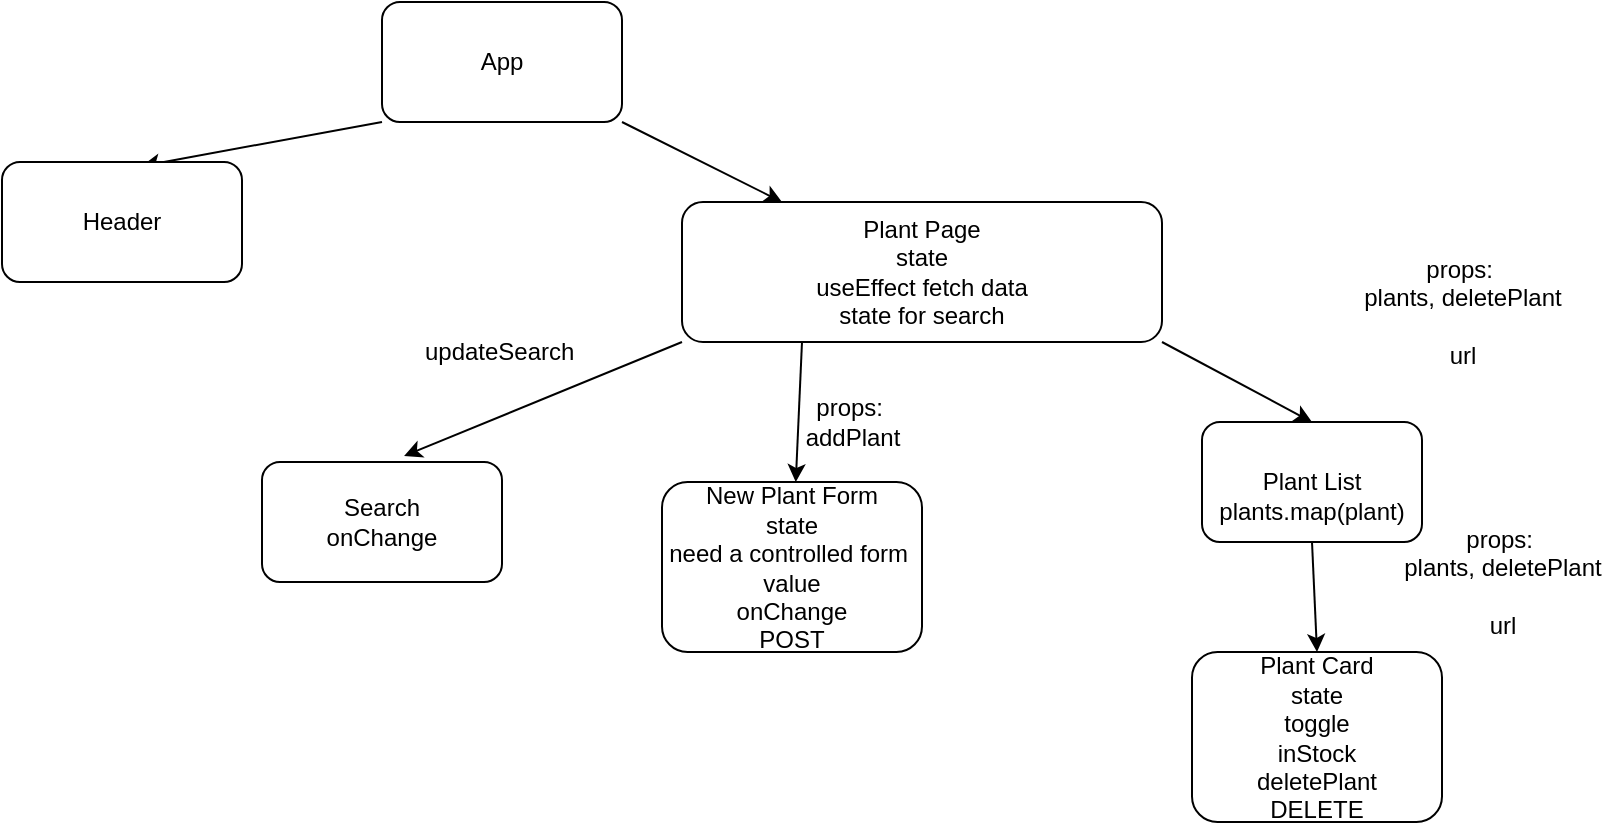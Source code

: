 <mxfile>
    <diagram id="LQ2KCQLBcmNvfFf7BblT" name="Page-1">
        <mxGraphModel dx="1035" dy="571" grid="1" gridSize="10" guides="1" tooltips="1" connect="1" arrows="1" fold="1" page="1" pageScale="1" pageWidth="850" pageHeight="1100" math="0" shadow="0">
            <root>
                <mxCell id="0"/>
                <mxCell id="1" parent="0"/>
                <mxCell id="15" style="edgeStyle=none;html=1;exitX=0;exitY=1;exitDx=0;exitDy=0;entryX=0.583;entryY=0.033;entryDx=0;entryDy=0;entryPerimeter=0;" edge="1" parent="1" source="2" target="4">
                    <mxGeometry relative="1" as="geometry"/>
                </mxCell>
                <mxCell id="16" value="" style="edgeStyle=none;html=1;" edge="1" parent="1" source="2" target="5">
                    <mxGeometry relative="1" as="geometry"/>
                </mxCell>
                <mxCell id="2" value="App" style="rounded=1;whiteSpace=wrap;html=1;" vertex="1" parent="1">
                    <mxGeometry x="210" width="120" height="60" as="geometry"/>
                </mxCell>
                <mxCell id="3" value="Search&lt;br&gt;onChange" style="rounded=1;whiteSpace=wrap;html=1;" vertex="1" parent="1">
                    <mxGeometry x="150" y="230" width="120" height="60" as="geometry"/>
                </mxCell>
                <mxCell id="4" value="Header" style="rounded=1;whiteSpace=wrap;html=1;" vertex="1" parent="1">
                    <mxGeometry x="20" y="80" width="120" height="60" as="geometry"/>
                </mxCell>
                <mxCell id="19" style="edgeStyle=none;html=1;exitX=0.25;exitY=1;exitDx=0;exitDy=0;" edge="1" parent="1" source="5" target="6">
                    <mxGeometry relative="1" as="geometry"/>
                </mxCell>
                <mxCell id="20" style="edgeStyle=none;html=1;exitX=0;exitY=1;exitDx=0;exitDy=0;entryX=0.592;entryY=-0.05;entryDx=0;entryDy=0;entryPerimeter=0;" edge="1" parent="1" source="5" target="3">
                    <mxGeometry relative="1" as="geometry"/>
                </mxCell>
                <mxCell id="21" style="edgeStyle=none;html=1;exitX=1;exitY=1;exitDx=0;exitDy=0;entryX=0.5;entryY=0;entryDx=0;entryDy=0;" edge="1" parent="1" source="5" target="7">
                    <mxGeometry relative="1" as="geometry"/>
                </mxCell>
                <mxCell id="5" value="Plant Page&lt;br&gt;state&lt;br&gt;useEffect fetch data&lt;br&gt;state for search" style="rounded=1;whiteSpace=wrap;html=1;" vertex="1" parent="1">
                    <mxGeometry x="360" y="100" width="240" height="70" as="geometry"/>
                </mxCell>
                <mxCell id="6" value="New Plant Form&lt;br&gt;state&lt;br&gt;need a controlled form&amp;nbsp;&lt;br&gt;value&lt;br&gt;onChange&lt;br&gt;POST" style="rounded=1;whiteSpace=wrap;html=1;" vertex="1" parent="1">
                    <mxGeometry x="350" y="240" width="130" height="85" as="geometry"/>
                </mxCell>
                <mxCell id="31" style="edgeStyle=none;html=1;exitX=0.5;exitY=1;exitDx=0;exitDy=0;entryX=0.5;entryY=0;entryDx=0;entryDy=0;" edge="1" parent="1" source="7" target="11">
                    <mxGeometry relative="1" as="geometry"/>
                </mxCell>
                <mxCell id="7" value="&lt;br&gt;Plant List&lt;br&gt;plants.map(plant)" style="rounded=1;whiteSpace=wrap;html=1;" vertex="1" parent="1">
                    <mxGeometry x="620" y="210" width="110" height="60" as="geometry"/>
                </mxCell>
                <mxCell id="11" value="Plant Card&lt;br&gt;state&lt;br&gt;toggle&lt;br&gt;inStock&lt;br&gt;deletePlant&lt;br&gt;DELETE" style="whiteSpace=wrap;html=1;rounded=1;" vertex="1" parent="1">
                    <mxGeometry x="615" y="325" width="125" height="85" as="geometry"/>
                </mxCell>
                <mxCell id="23" value="props:&amp;nbsp;&lt;br&gt;addPlant" style="text;html=1;align=center;verticalAlign=middle;resizable=0;points=[];autosize=1;strokeColor=none;fillColor=none;" vertex="1" parent="1">
                    <mxGeometry x="410" y="190" width="70" height="40" as="geometry"/>
                </mxCell>
                <mxCell id="24" value="updateSearch&amp;nbsp;" style="text;html=1;align=center;verticalAlign=middle;resizable=0;points=[];autosize=1;strokeColor=none;fillColor=none;" vertex="1" parent="1">
                    <mxGeometry x="220" y="160" width="100" height="30" as="geometry"/>
                </mxCell>
                <mxCell id="29" value="props:&amp;nbsp;&lt;br&gt;plants, deletePlant&lt;br&gt;&lt;br&gt;url&lt;br&gt;" style="text;html=1;align=center;verticalAlign=middle;resizable=0;points=[];autosize=1;strokeColor=none;fillColor=none;" vertex="1" parent="1">
                    <mxGeometry x="690" y="120" width="120" height="70" as="geometry"/>
                </mxCell>
                <mxCell id="30" value="props:&amp;nbsp;&lt;br&gt;plants, deletePlant&lt;br&gt;&lt;br&gt;url" style="text;html=1;align=center;verticalAlign=middle;resizable=0;points=[];autosize=1;strokeColor=none;fillColor=none;" vertex="1" parent="1">
                    <mxGeometry x="710" y="255" width="120" height="70" as="geometry"/>
                </mxCell>
            </root>
        </mxGraphModel>
    </diagram>
</mxfile>
